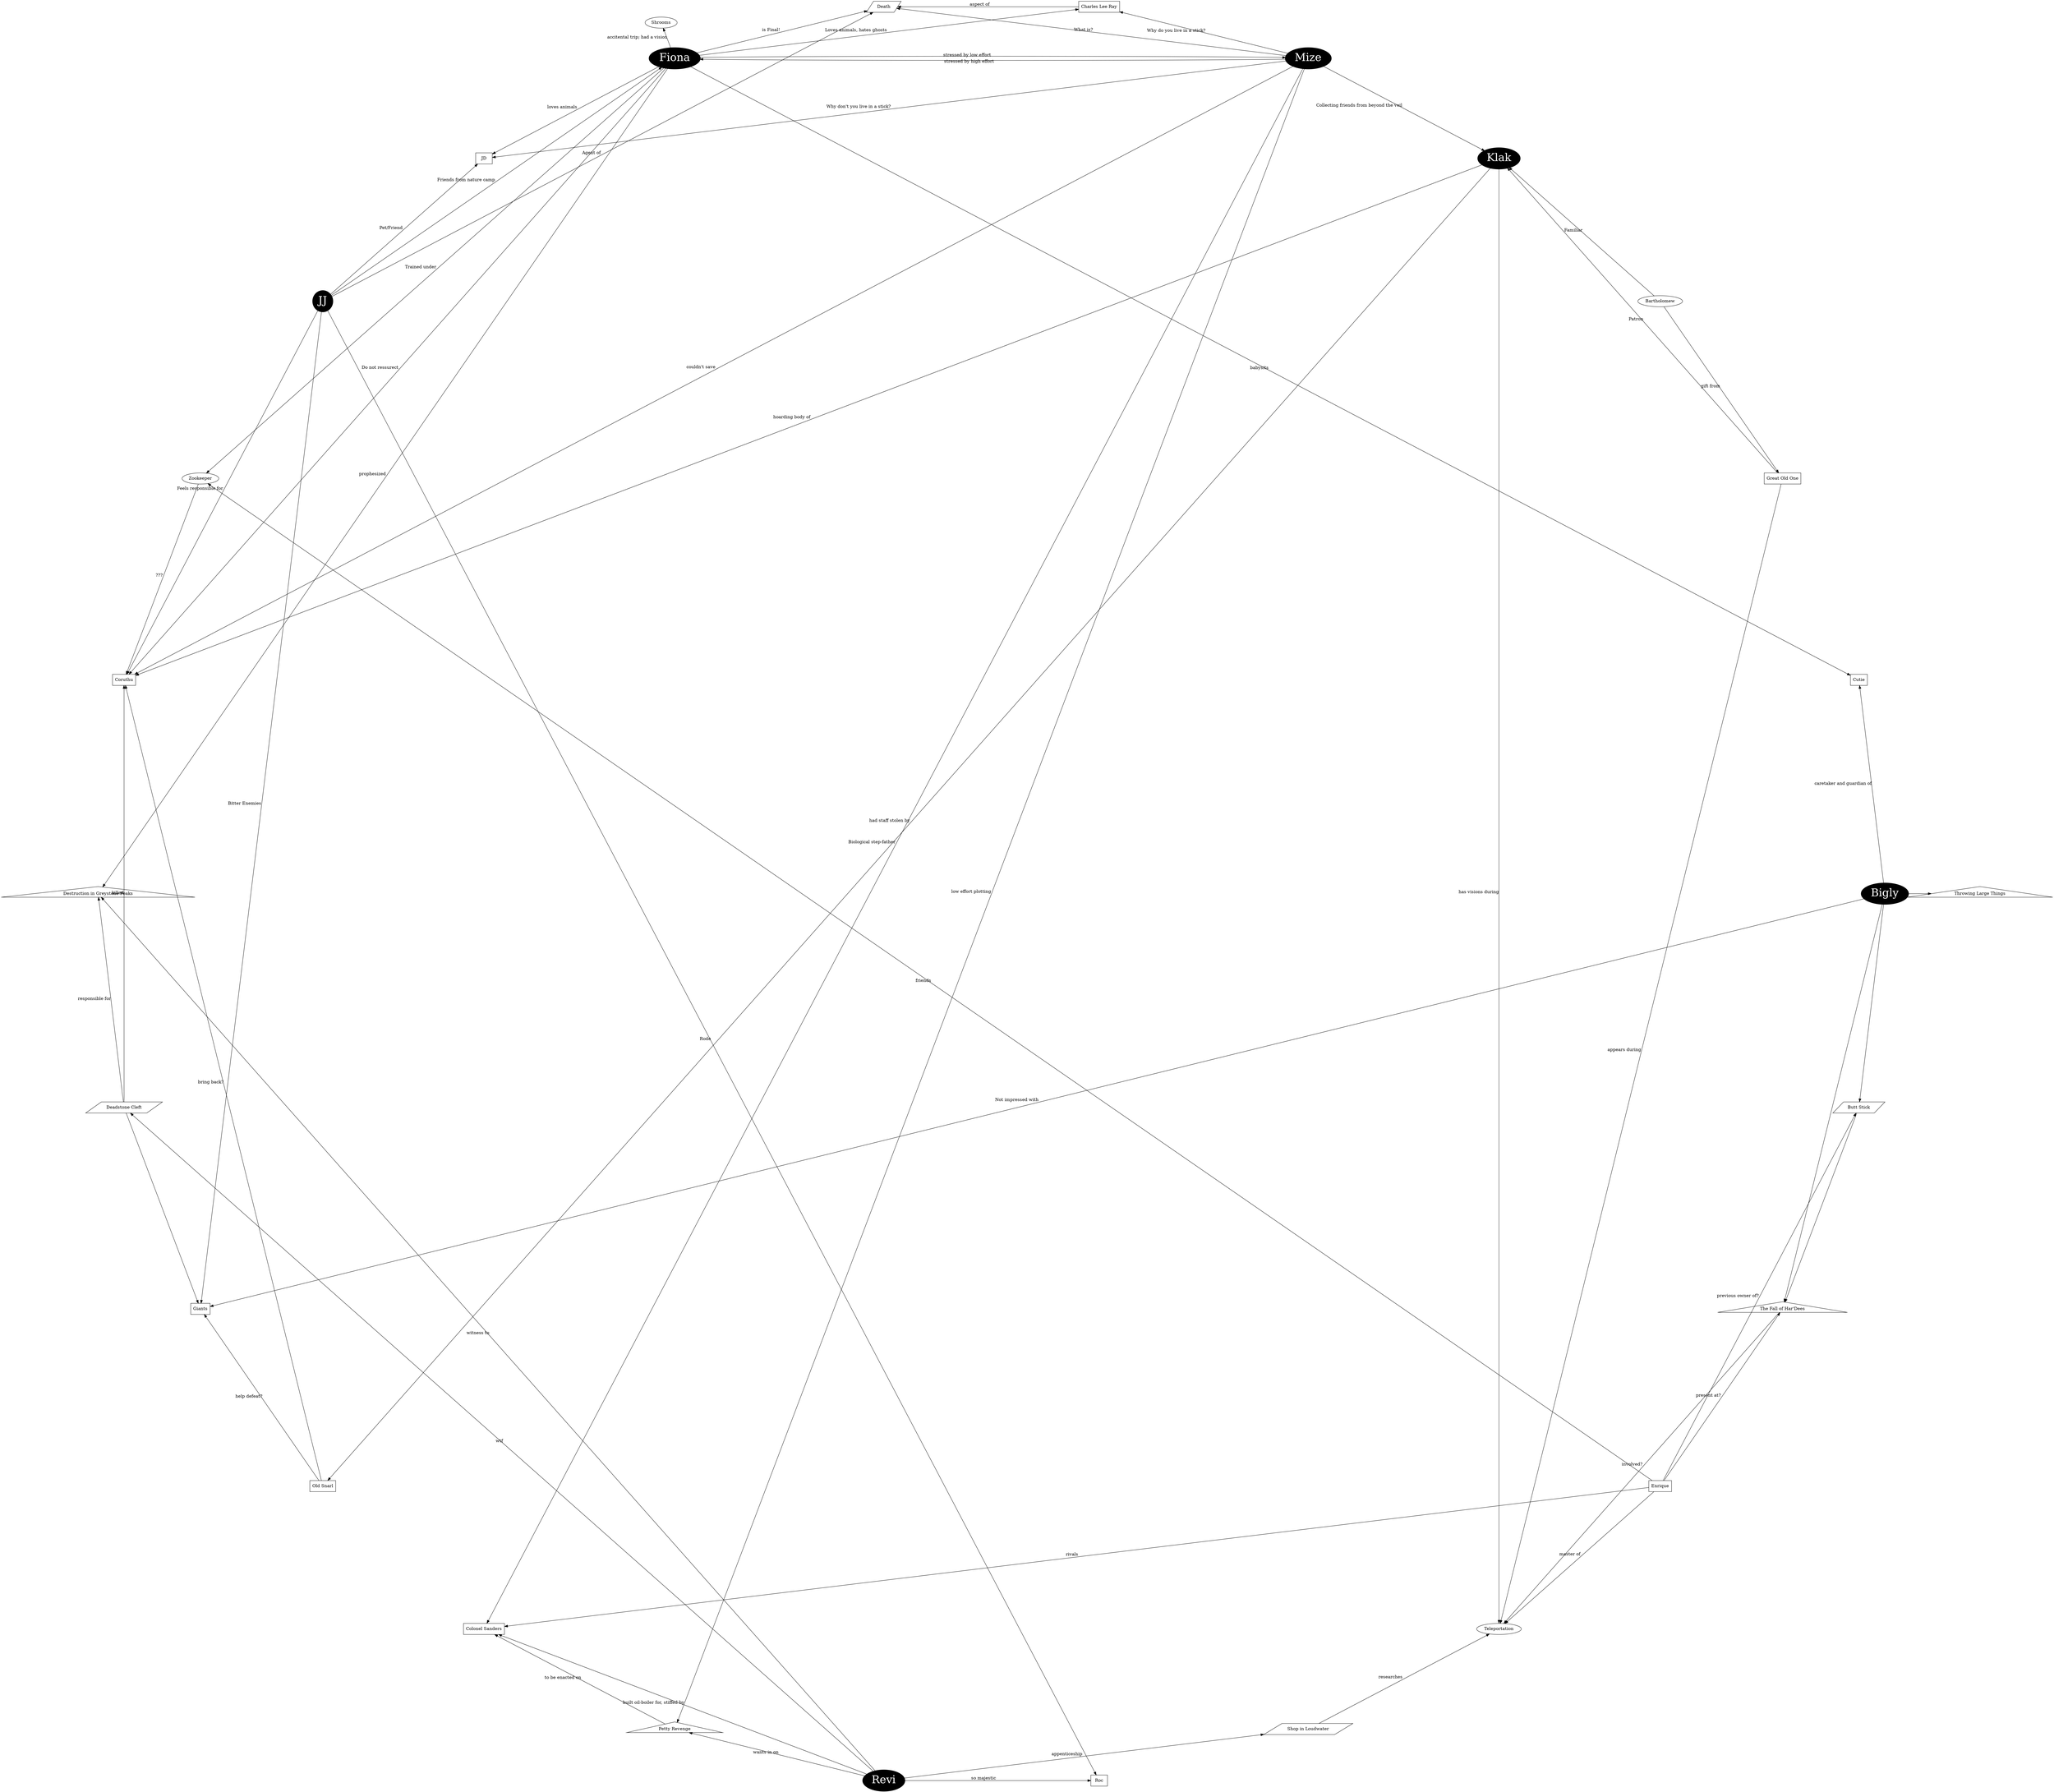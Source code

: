 digraph G {
  layout="circo"

  {
      // Player Characters
      node [color="black",
        penwidth="4.0",
        fontcolor="white",
        style="filled",
        fontsize="35.0"]
      Mize
      Fiona
      JJ
      Klak
      Bigly
      Revi
  }
  
  {
      // characters
      node [shape="rectangle"]
      clr [label="Charles Lee Ray"]
      JD
      snarl [label="Old Snarl"]
      Coruthu
      Roc
      Giants
      Enrique
      Cutie
      goo [label="Great Old One"]
      colonel [label="Colonel Sanders"]
  }
  
  {
      // situations
      node [shape="triangle"]
      revenge [label="Petty Revenge"]
      hardees [label="The Fall of Har'Dees"]
      peaks [label="Destruction in Greystone Peaks"]
      throwing [label="Throwing Large Things"]
  }
  
  {
      // assets
      node [shape="parallelogram"]
      buttstick [label="Butt Stick"]
      Death
      shop [label="Shop in Loudwater"]
      cleft [label="Deadstone Cleft"]
  }
  
  // mize
  Mize -> Fiona [label="stressed by high effort"]
  Mize -> JD [label="Why don't you live in a stick?"]
  Mize -> clr [label="Why do you live in a stick?"]
  Mize -> Coruthu [label="couldn't save"]
  Mize -> Death [label="What is?"]
  Mize -> Klak [label="Collecting friends from beyond the veil"]
  Mize -> colonel [label="Biological step-father"]
  Mize -> revenge [label="low effort plotting"]
  revenge -> colonel [label="to be enacted on"]
  clr -> Death [label="aspect of"]
  
  // jj
  JJ -> Roc [label="Rode"]
  JJ -> Death [label="Agent of"]
  JJ -> Coruthu [label="Feels responsible for"]
  JJ -> Fiona [label="Friends from nature camp"]
  JJ -> JD [label="Pet/Friend"]
  JJ -> Giants [label="Bitter Enemies"]
  
  // bigly
  Bigly -> Giants [label="Not impressed with"]
  Bigly -> buttstick
  Bigly -> hardees
  Bigly -> throwing
  Bigly -> Cutie [label="caretaker and guardian of"]
  buttstick -> hardees
  hardees -> Teleportation [label="involved?"]
  
  // fiona
  Fiona -> Zookeeper [label="Trained under"]
  Fiona -> Mize [label="stressed by low effort"]
  Fiona -> Shrooms [label="accitental trip; had a vision"]
  Fiona -> JD [label="loves animals"]
  Fiona -> Cutie [label="babysits"]
  Fiona -> clr [label="Loves animals, hates ghosts"]
  Fiona -> Coruthu [label="Do not ressurect"]
  Fiona -> Death [label="is Final!"]
  Fiona -> peaks [label="prophesized"]
  Zookeeper -> Coruthu [label="???"]
  
  // klak
  goo -> Klak [label="Patron"]
  Bartholomew -> Klak [label="Familiar"]
  Klak -> snarl [label="had staff stolen by"]
  Klak -> Coruthu [label="hoarding body of"]
  Klak -> Teleportation [label="has visions during"]
  goo -> Teleportation [label="appears during"]
  Bartholomew -> goo [label="gift from"]
  snarl -> Giants [label="help defeat?"]
  snarl -> Coruthu [label="bring back?"]
  
  // revi
  Revi -> colonel [label="built oil-boiler for, stiffed by"]
  Revi -> revenge [label="wants in on"]
  Revi -> cleft [label="wtf"]
  Revi -> Roc [label="so majestic"]
  Revi -> peaks [label="witness to"]
  Revi -> shop [label="appenticeship"]
  shop -> Teleportation [label="researches"]
  cleft -> peaks [label="responsible for"]
  cleft -> Giants
  cleft -> Coruthu [label="killed"]
  
  // enrique
  Enrique -> colonel [label="rivals"]
  Enrique -> Teleportation [label="master of"]
  Enrique -> Zookeeper [label="friends"]
  Enrique -> buttstick [label="previous owner of?"]
  Enrique -> hardees [label="present at?"]
  
}
